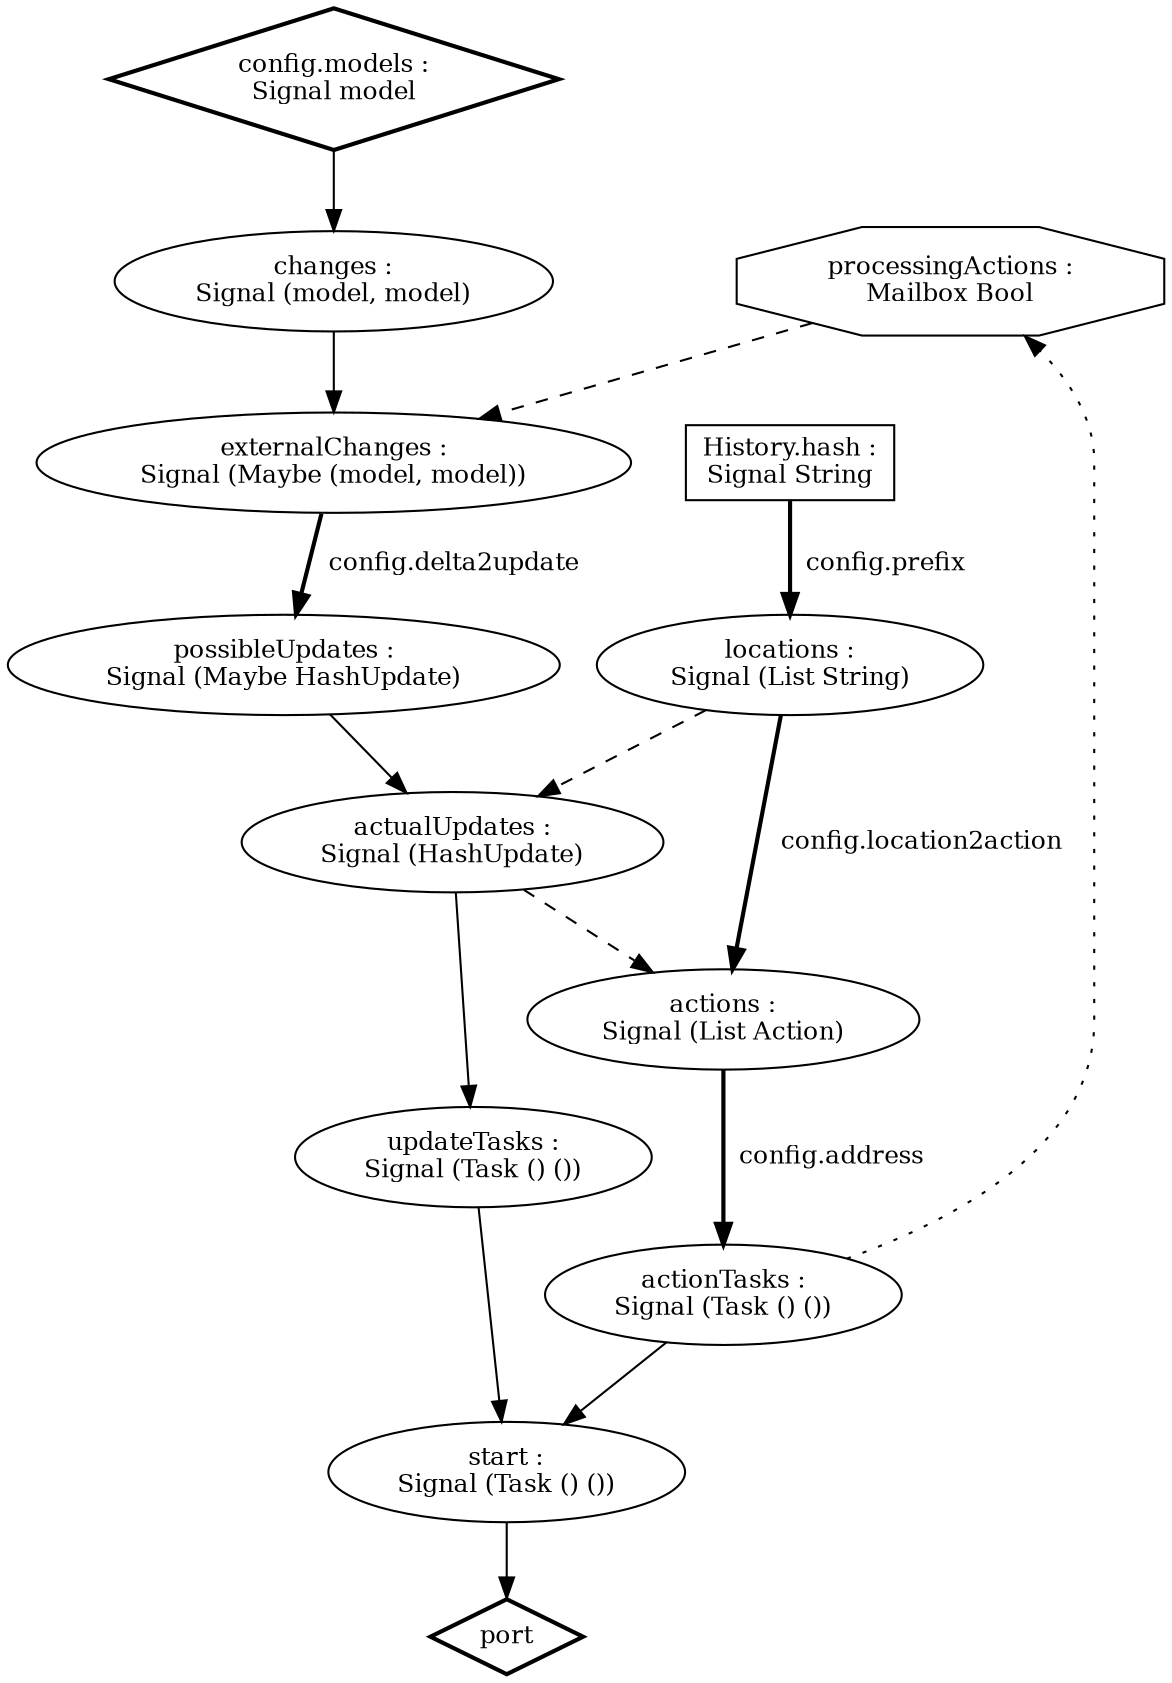 digraph "signals" {
    node
        [ fontsize = 12
        ];
    
    edge 
        [ fontsize = 12
        ];

    config_models
        [ label = "config.models :\nSignal model"
        , shape = "diamond"
        , style = "bold"
        ];

    module_processing_actions
        [ label = "processingActions :\nMailbox Bool"
        , shape = "octagon"
        ];

    module_changes
        [ label = "changes :\nSignal (model, model)"
        ];

    { rank=same; module_changes module_processing_actions }

    module_external_changes
        [ label = "externalChanges :\nSignal (Maybe (model, model))"
        ];

    config_models -> module_changes

    module_changes -> module_external_changes

    history_hash
        [ label = "History.hash :\nSignal String"
        , shape = "box"
        ];

    module_locations
        [ label = "locations :\nSignal (List String)"
        ];

    history_hash -> module_locations
        [ label = "  config.prefix"
        , style = "bold"
        ]

    module_possible_updates
        [ label = "possibleUpdates :\nSignal (Maybe HashUpdate)"
        ];

    module_external_changes -> module_possible_updates
        [ label = "  config.delta2update"
        , style = "bold"
        ];

    module_actual_updates
        [ label = "actualUpdates :\nSignal (HashUpdate)"
        ];

    module_possible_updates -> module_actual_updates

    module_locations -> module_actual_updates
        [ style = "dashed"
        ];

    module_update_tasks
        [ label = "updateTasks :\nSignal (Task () ())"
        ];

    module_actions
        [ label = "actions :\nSignal (List Action)"
        ];

    module_locations -> module_actions
        [ label = "  config.location2action"
        , style = "bold"
        ];

    module_actual_updates -> module_actions
        [ style = "dashed"
        ];

    module_actual_updates -> module_update_tasks

    module_action_tasks
        [ label = "actionTasks :\nSignal (Task () ())"
        ];

    module_action_tasks -> module_processing_actions
        [ style = "dotted"
        ]; 
    
    module_processing_actions -> module_external_changes
        [ style = "dashed"
        ];

    module_actions -> module_action_tasks
        [ label = "  config.address"
        , style = "bold"
        ]

    module_start
        [ label = "start :\nSignal (Task () ())"
        ];

    module_action_tasks -> module_start

    module_update_tasks -> module_start

    config_port
        [ label = "port"
        , shape = "diamond"
        , style = "bold"
        ];

    module_start -> config_port
}

